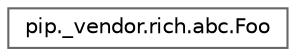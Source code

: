 digraph "Graphical Class Hierarchy"
{
 // LATEX_PDF_SIZE
  bgcolor="transparent";
  edge [fontname=Helvetica,fontsize=10,labelfontname=Helvetica,labelfontsize=10];
  node [fontname=Helvetica,fontsize=10,shape=box,height=0.2,width=0.4];
  rankdir="LR";
  Node0 [id="Node000000",label="pip._vendor.rich.abc.Foo",height=0.2,width=0.4,color="grey40", fillcolor="white", style="filled",URL="$classpip_1_1__vendor_1_1rich_1_1abc_1_1_foo.html",tooltip=" "];
}
